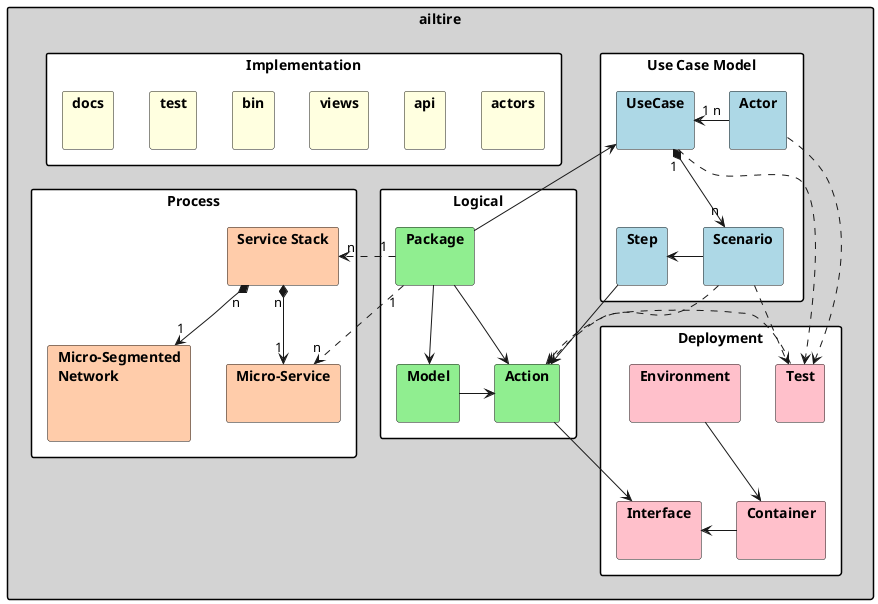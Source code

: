 @startuml

skinparam packageStyle rect

package ailtire #lightgray {
    package "Use Case Model" #white {
        package "UseCase" #lightblue {
        }
        package "Scenario" #lightblue {
        }
        package "Step" #lightblue {
        }
        package "Actor" #lightblue {
        }
    }
    package "Deployment" #white {
        package "Test" #pink {
        }
        package "Environment" #pink {
        }
        package "Container" #pink {
        }
        package "Interface" #pink {
        }
    }
    package "Process" #white {
        package "Micro-Service" as ms #ffccaa {
        }
        package "Micro-Segmented\nNetwork" as msn #ffccaa {
        }
        package "Service Stack" as ss #ffccaa {
        }
        ss "n" *--> "1" ms
        ss "n" *--> "1" msn
    }
    package Logical #white {
        package "Package" as pkg #lightgreen {
        }
        package "Action" #lightgreen {
        }
        package "Model" as Model #lightgreen {
        }
    }
    Scenario -> Step
    Environment --> Container
    Step --> Action
    Action --> Interface
    Container -> Interface
    UseCase "1" *--> "n" Scenario
    UseCase "1" <- "n" Actor
    pkg "1" .> "n" ms
    pkg "1" .> "n" ss
    Scenario .> Action
    pkg -> UseCase
    pkg --> Model

    Actor ..> Test
    UseCase ..> Test
    Scenario ..> Test
    Test ..> Action

    Model -> Action
    pkg -> Action

    package "Implementation" #white {
      package actors #lightyellow { }
      package api #lightyellow { }
      package views #lightyellow { }
      package bin #lightyellow { }
      package test #lightyellow { }
      package docs #lightyellow { }
    }
}

@enduml


